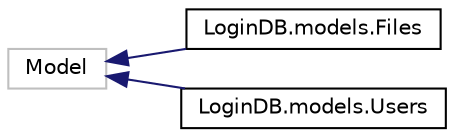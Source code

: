 digraph "Graphical Class Hierarchy"
{
  edge [fontname="Helvetica",fontsize="10",labelfontname="Helvetica",labelfontsize="10"];
  node [fontname="Helvetica",fontsize="10",shape=record];
  rankdir="LR";
  Node5 [label="Model",height=0.2,width=0.4,color="grey75", fillcolor="white", style="filled"];
  Node5 -> Node0 [dir="back",color="midnightblue",fontsize="10",style="solid",fontname="Helvetica"];
  Node0 [label="LoginDB.models.Files",height=0.2,width=0.4,color="black", fillcolor="white", style="filled",URL="$class_login_d_b_1_1models_1_1_files.html",tooltip="Model for storing data regarding files; originally implemented for creating a previous results page..."];
  Node5 -> Node7 [dir="back",color="midnightblue",fontsize="10",style="solid",fontname="Helvetica"];
  Node7 [label="LoginDB.models.Users",height=0.2,width=0.4,color="black", fillcolor="white", style="filled",URL="$class_login_d_b_1_1models_1_1_users.html",tooltip="User model, for storing the user&#39;s data in database. "];
}

